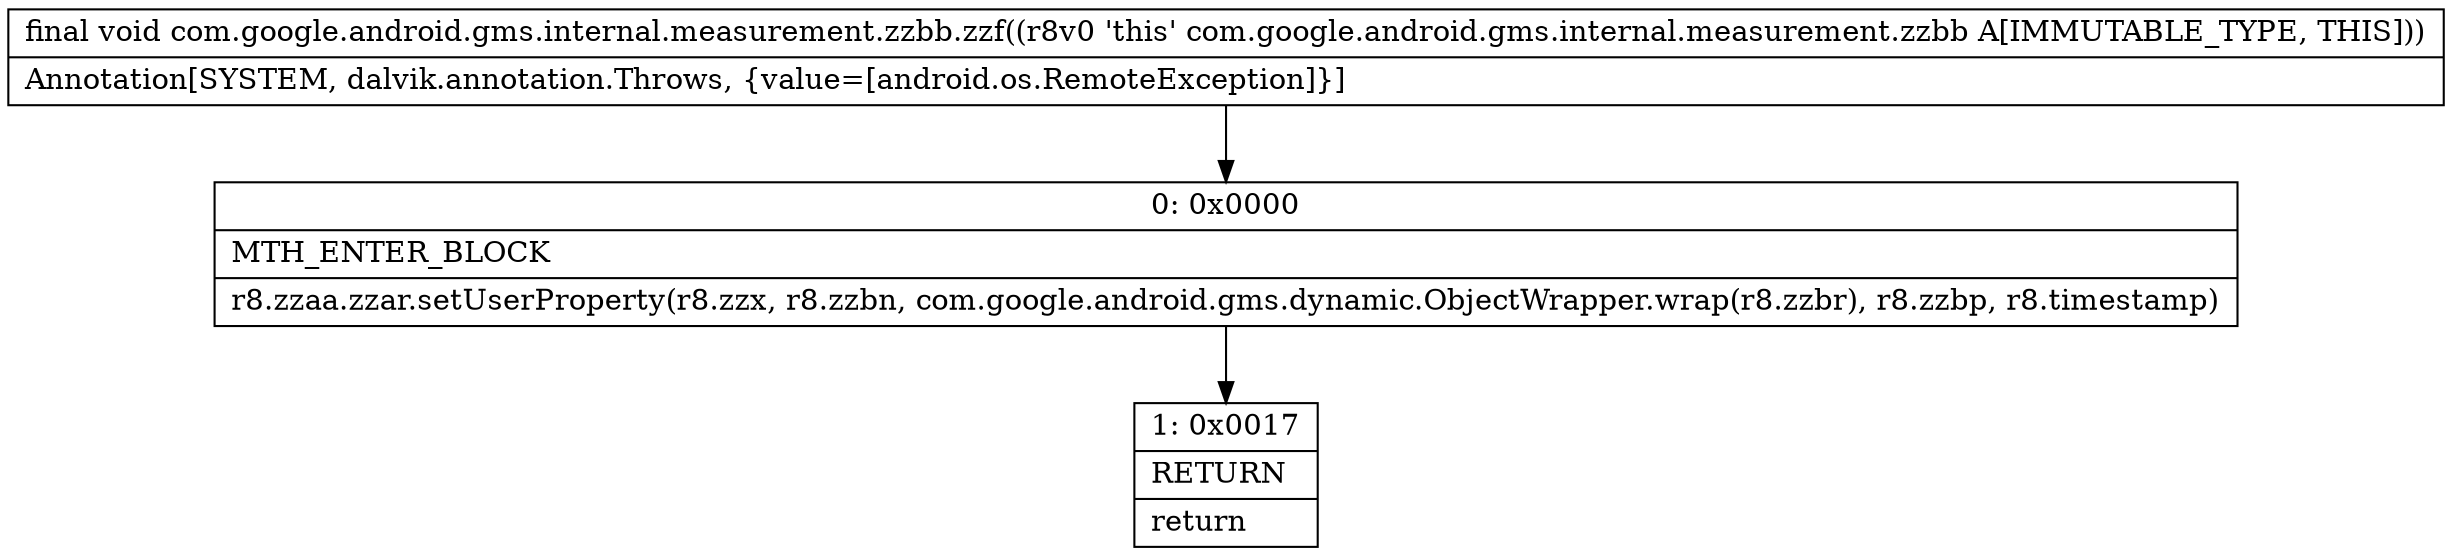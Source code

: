 digraph "CFG forcom.google.android.gms.internal.measurement.zzbb.zzf()V" {
Node_0 [shape=record,label="{0\:\ 0x0000|MTH_ENTER_BLOCK\l|r8.zzaa.zzar.setUserProperty(r8.zzx, r8.zzbn, com.google.android.gms.dynamic.ObjectWrapper.wrap(r8.zzbr), r8.zzbp, r8.timestamp)\l}"];
Node_1 [shape=record,label="{1\:\ 0x0017|RETURN\l|return\l}"];
MethodNode[shape=record,label="{final void com.google.android.gms.internal.measurement.zzbb.zzf((r8v0 'this' com.google.android.gms.internal.measurement.zzbb A[IMMUTABLE_TYPE, THIS]))  | Annotation[SYSTEM, dalvik.annotation.Throws, \{value=[android.os.RemoteException]\}]\l}"];
MethodNode -> Node_0;
Node_0 -> Node_1;
}

